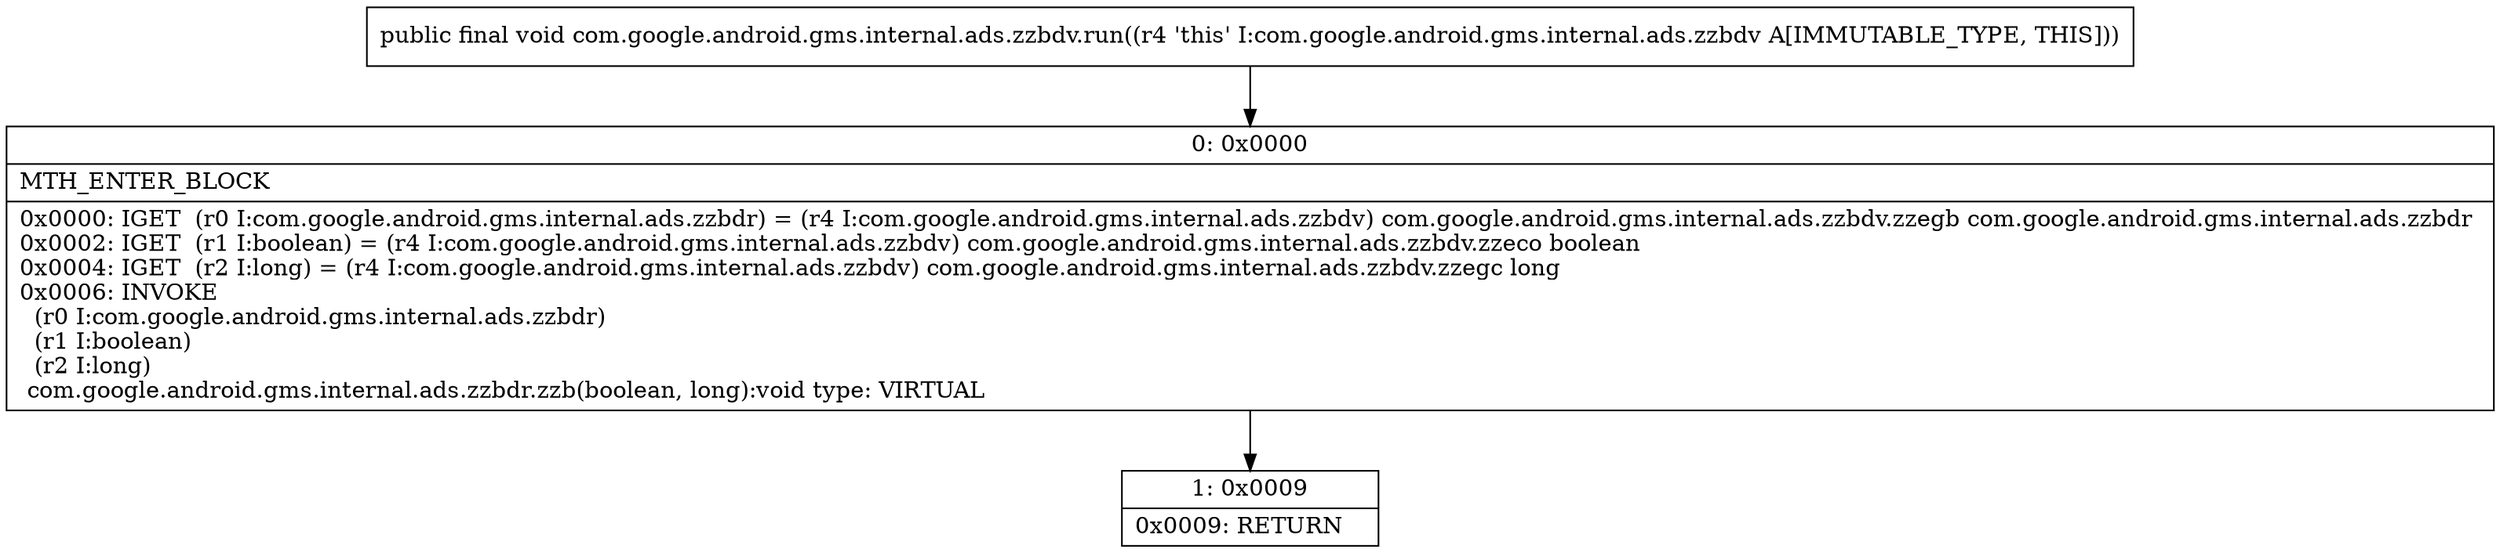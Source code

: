 digraph "CFG forcom.google.android.gms.internal.ads.zzbdv.run()V" {
Node_0 [shape=record,label="{0\:\ 0x0000|MTH_ENTER_BLOCK\l|0x0000: IGET  (r0 I:com.google.android.gms.internal.ads.zzbdr) = (r4 I:com.google.android.gms.internal.ads.zzbdv) com.google.android.gms.internal.ads.zzbdv.zzegb com.google.android.gms.internal.ads.zzbdr \l0x0002: IGET  (r1 I:boolean) = (r4 I:com.google.android.gms.internal.ads.zzbdv) com.google.android.gms.internal.ads.zzbdv.zzeco boolean \l0x0004: IGET  (r2 I:long) = (r4 I:com.google.android.gms.internal.ads.zzbdv) com.google.android.gms.internal.ads.zzbdv.zzegc long \l0x0006: INVOKE  \l  (r0 I:com.google.android.gms.internal.ads.zzbdr)\l  (r1 I:boolean)\l  (r2 I:long)\l com.google.android.gms.internal.ads.zzbdr.zzb(boolean, long):void type: VIRTUAL \l}"];
Node_1 [shape=record,label="{1\:\ 0x0009|0x0009: RETURN   \l}"];
MethodNode[shape=record,label="{public final void com.google.android.gms.internal.ads.zzbdv.run((r4 'this' I:com.google.android.gms.internal.ads.zzbdv A[IMMUTABLE_TYPE, THIS])) }"];
MethodNode -> Node_0;
Node_0 -> Node_1;
}

